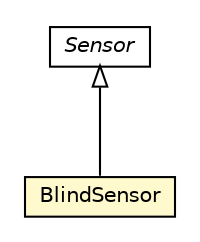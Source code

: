 #!/usr/local/bin/dot
#
# Class diagram 
# Generated by UMLGraph version R5_6-24-gf6e263 (http://www.umlgraph.org/)
#

digraph G {
	edge [fontname="Helvetica",fontsize=10,labelfontname="Helvetica",labelfontsize=10];
	node [fontname="Helvetica",fontsize=10,shape=plaintext];
	nodesep=0.25;
	ranksep=0.5;
	// org.universAAL.ontology.device.BlindSensor
	c72048 [label=<<table title="org.universAAL.ontology.device.BlindSensor" border="0" cellborder="1" cellspacing="0" cellpadding="2" port="p" bgcolor="lemonChiffon" href="./BlindSensor.html">
		<tr><td><table border="0" cellspacing="0" cellpadding="1">
<tr><td align="center" balign="center"> BlindSensor </td></tr>
		</table></td></tr>
		</table>>, URL="./BlindSensor.html", fontname="Helvetica", fontcolor="black", fontsize=10.0];
	// org.universAAL.ontology.device.Sensor
	c72091 [label=<<table title="org.universAAL.ontology.device.Sensor" border="0" cellborder="1" cellspacing="0" cellpadding="2" port="p" href="./Sensor.html">
		<tr><td><table border="0" cellspacing="0" cellpadding="1">
<tr><td align="center" balign="center"><font face="Helvetica-Oblique"> Sensor </font></td></tr>
		</table></td></tr>
		</table>>, URL="./Sensor.html", fontname="Helvetica", fontcolor="black", fontsize=10.0];
	//org.universAAL.ontology.device.BlindSensor extends org.universAAL.ontology.device.Sensor
	c72091:p -> c72048:p [dir=back,arrowtail=empty];
}

